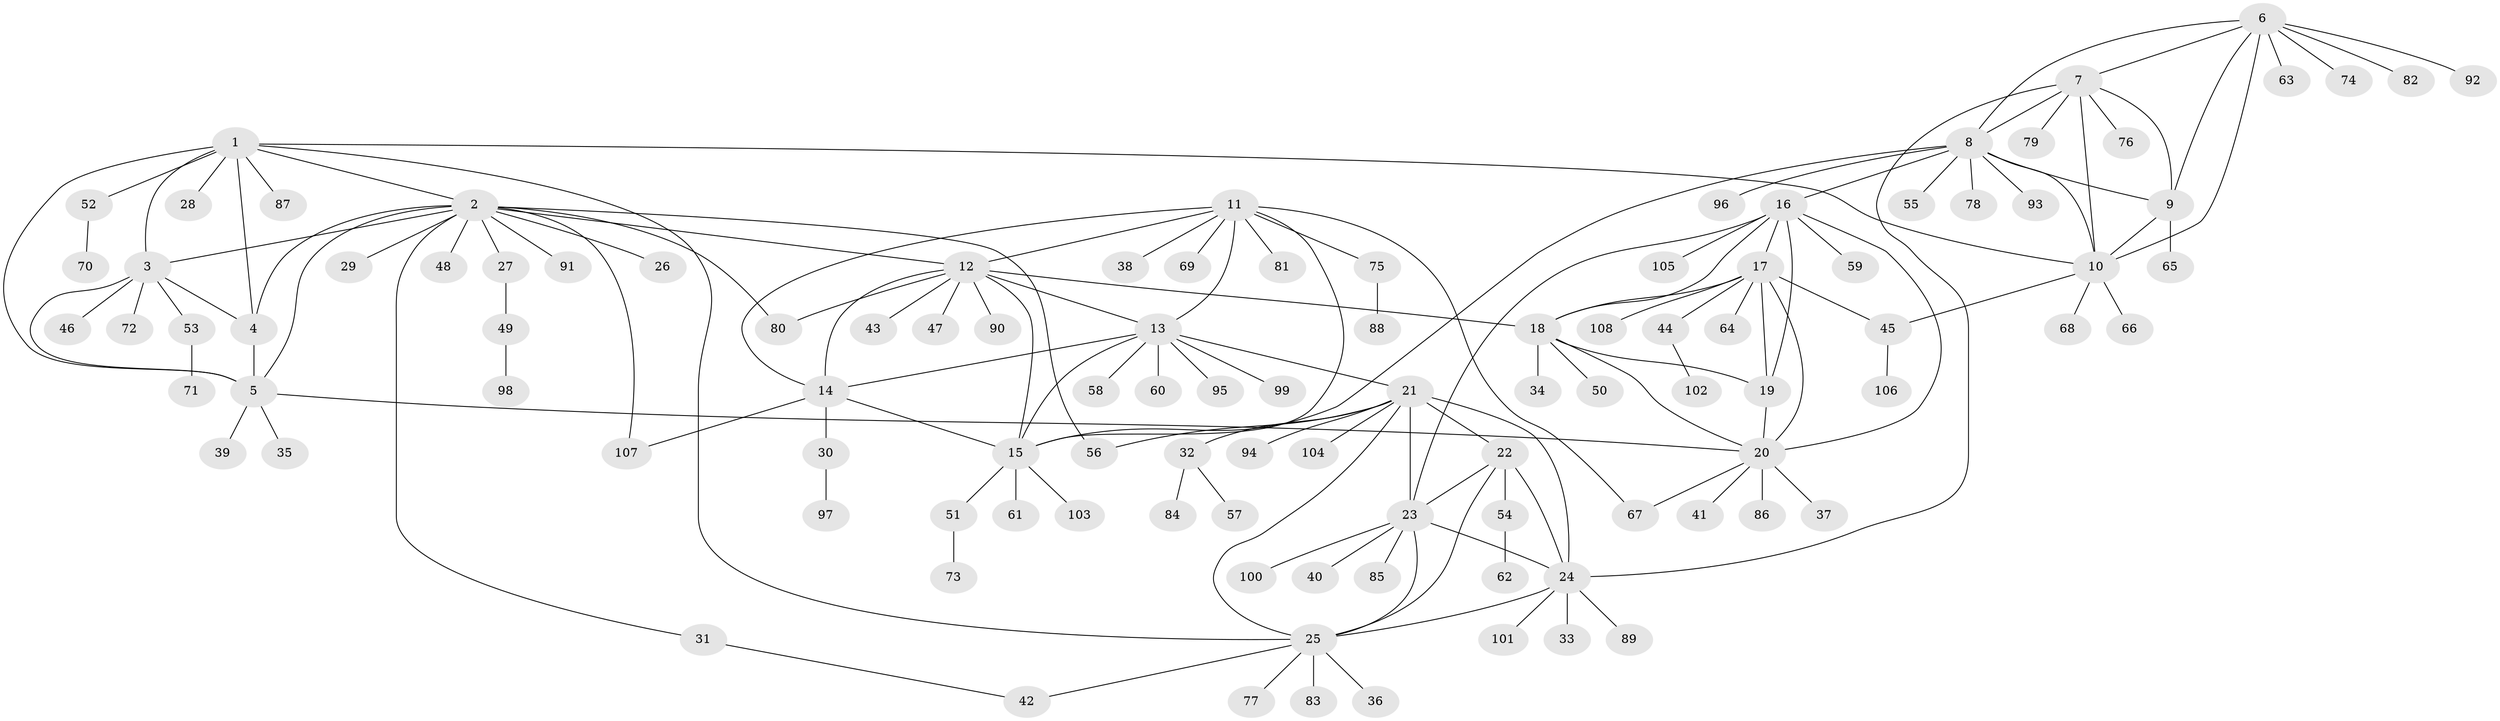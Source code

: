 // Generated by graph-tools (version 1.1) at 2025/11/02/27/25 16:11:31]
// undirected, 108 vertices, 149 edges
graph export_dot {
graph [start="1"]
  node [color=gray90,style=filled];
  1;
  2;
  3;
  4;
  5;
  6;
  7;
  8;
  9;
  10;
  11;
  12;
  13;
  14;
  15;
  16;
  17;
  18;
  19;
  20;
  21;
  22;
  23;
  24;
  25;
  26;
  27;
  28;
  29;
  30;
  31;
  32;
  33;
  34;
  35;
  36;
  37;
  38;
  39;
  40;
  41;
  42;
  43;
  44;
  45;
  46;
  47;
  48;
  49;
  50;
  51;
  52;
  53;
  54;
  55;
  56;
  57;
  58;
  59;
  60;
  61;
  62;
  63;
  64;
  65;
  66;
  67;
  68;
  69;
  70;
  71;
  72;
  73;
  74;
  75;
  76;
  77;
  78;
  79;
  80;
  81;
  82;
  83;
  84;
  85;
  86;
  87;
  88;
  89;
  90;
  91;
  92;
  93;
  94;
  95;
  96;
  97;
  98;
  99;
  100;
  101;
  102;
  103;
  104;
  105;
  106;
  107;
  108;
  1 -- 2;
  1 -- 3;
  1 -- 4;
  1 -- 5;
  1 -- 10;
  1 -- 25;
  1 -- 28;
  1 -- 52;
  1 -- 87;
  2 -- 3;
  2 -- 4;
  2 -- 5;
  2 -- 12;
  2 -- 26;
  2 -- 27;
  2 -- 29;
  2 -- 31;
  2 -- 48;
  2 -- 56;
  2 -- 80;
  2 -- 91;
  2 -- 107;
  3 -- 4;
  3 -- 5;
  3 -- 46;
  3 -- 53;
  3 -- 72;
  4 -- 5;
  5 -- 20;
  5 -- 35;
  5 -- 39;
  6 -- 7;
  6 -- 8;
  6 -- 9;
  6 -- 10;
  6 -- 63;
  6 -- 74;
  6 -- 82;
  6 -- 92;
  7 -- 8;
  7 -- 9;
  7 -- 10;
  7 -- 24;
  7 -- 76;
  7 -- 79;
  8 -- 9;
  8 -- 10;
  8 -- 15;
  8 -- 16;
  8 -- 55;
  8 -- 78;
  8 -- 93;
  8 -- 96;
  9 -- 10;
  9 -- 65;
  10 -- 45;
  10 -- 66;
  10 -- 68;
  11 -- 12;
  11 -- 13;
  11 -- 14;
  11 -- 15;
  11 -- 38;
  11 -- 67;
  11 -- 69;
  11 -- 75;
  11 -- 81;
  12 -- 13;
  12 -- 14;
  12 -- 15;
  12 -- 18;
  12 -- 43;
  12 -- 47;
  12 -- 80;
  12 -- 90;
  13 -- 14;
  13 -- 15;
  13 -- 21;
  13 -- 58;
  13 -- 60;
  13 -- 95;
  13 -- 99;
  14 -- 15;
  14 -- 30;
  14 -- 107;
  15 -- 51;
  15 -- 61;
  15 -- 103;
  16 -- 17;
  16 -- 18;
  16 -- 19;
  16 -- 20;
  16 -- 23;
  16 -- 59;
  16 -- 105;
  17 -- 18;
  17 -- 19;
  17 -- 20;
  17 -- 44;
  17 -- 45;
  17 -- 64;
  17 -- 108;
  18 -- 19;
  18 -- 20;
  18 -- 34;
  18 -- 50;
  19 -- 20;
  20 -- 37;
  20 -- 41;
  20 -- 67;
  20 -- 86;
  21 -- 22;
  21 -- 23;
  21 -- 24;
  21 -- 25;
  21 -- 32;
  21 -- 56;
  21 -- 94;
  21 -- 104;
  22 -- 23;
  22 -- 24;
  22 -- 25;
  22 -- 54;
  23 -- 24;
  23 -- 25;
  23 -- 40;
  23 -- 85;
  23 -- 100;
  24 -- 25;
  24 -- 33;
  24 -- 89;
  24 -- 101;
  25 -- 36;
  25 -- 42;
  25 -- 77;
  25 -- 83;
  27 -- 49;
  30 -- 97;
  31 -- 42;
  32 -- 57;
  32 -- 84;
  44 -- 102;
  45 -- 106;
  49 -- 98;
  51 -- 73;
  52 -- 70;
  53 -- 71;
  54 -- 62;
  75 -- 88;
}
